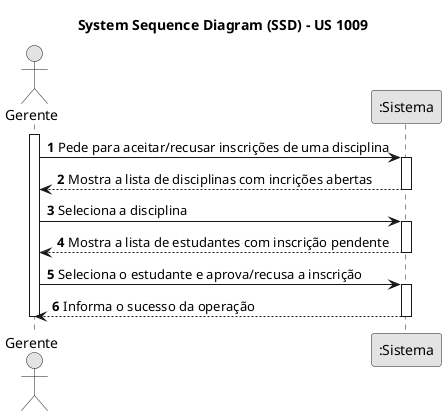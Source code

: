 @startuml
skinparam monochrome true
skinparam packageStyle rectangle
skinparam shadowing false

title System Sequence Diagram (SSD) - US 1009
autonumber

actor "Gerente" as Actor
participant ":Sistema" as System

activate Actor

Actor -> System : Pede para aceitar/recusar inscrições de uma disciplina
activate System
System --> Actor : Mostra a lista de disciplinas com incrições abertas
deactivate System

Actor -> System : Seleciona a disciplina
activate System
System --> Actor : Mostra a lista de estudantes com inscrição pendente
deactivate System

Actor -> System : Seleciona o estudante e aprova/recusa a inscrição
activate System
System --> Actor : Informa o sucesso da operação
deactivate System

deactivate Actor

@enduml